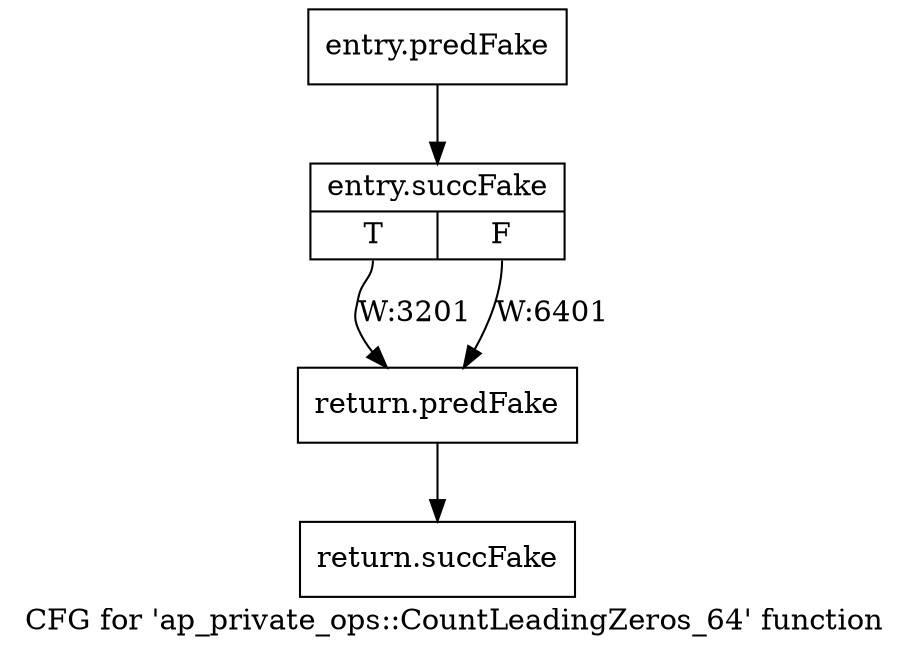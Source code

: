digraph "CFG for 'ap_private_ops::CountLeadingZeros_64' function" {
	label="CFG for 'ap_private_ops::CountLeadingZeros_64' function";

	Node0x3bbcbb0 [shape=record,filename="",linenumber="",label="{entry.predFake}"];
	Node0x3bbcbb0 -> Node0x3ebc510[ callList="" memoryops="" filename="/tools/Xilinx/Vitis_HLS/2022.1/include/etc/ap_private.h" execusionnum="9600"];
	Node0x3ebc510 [shape=record,filename="/tools/Xilinx/Vitis_HLS/2022.1/include/etc/ap_private.h",linenumber="196",label="{entry.succFake|{<s0>T|<s1>F}}"];
	Node0x3ebc510:s0 -> Node0x3bbfeb0[label="W:3201" callList="" memoryops="" filename="/tools/Xilinx/Vitis_HLS/2022.1/include/etc/ap_private.h" execusionnum="3200"];
	Node0x3ebc510:s1 -> Node0x3bbfeb0[label="W:6401" callList="" memoryops="" filename="/tools/Xilinx/Vitis_HLS/2022.1/include/etc/ap_private.h" execusionnum="6400"];
	Node0x3bbfeb0 [shape=record,filename="/tools/Xilinx/Vitis_HLS/2022.1/include/etc/ap_private.h",linenumber="229",label="{return.predFake}"];
	Node0x3bbfeb0 -> Node0x3bc0f20[ callList="" memoryops="" filename="/tools/Xilinx/Vitis_HLS/2022.1/include/etc/ap_private.h" execusionnum="9600"];
	Node0x3bc0f20 [shape=record,filename="/tools/Xilinx/Vitis_HLS/2022.1/include/etc/ap_private.h",linenumber="229",label="{return.succFake}"];
}
